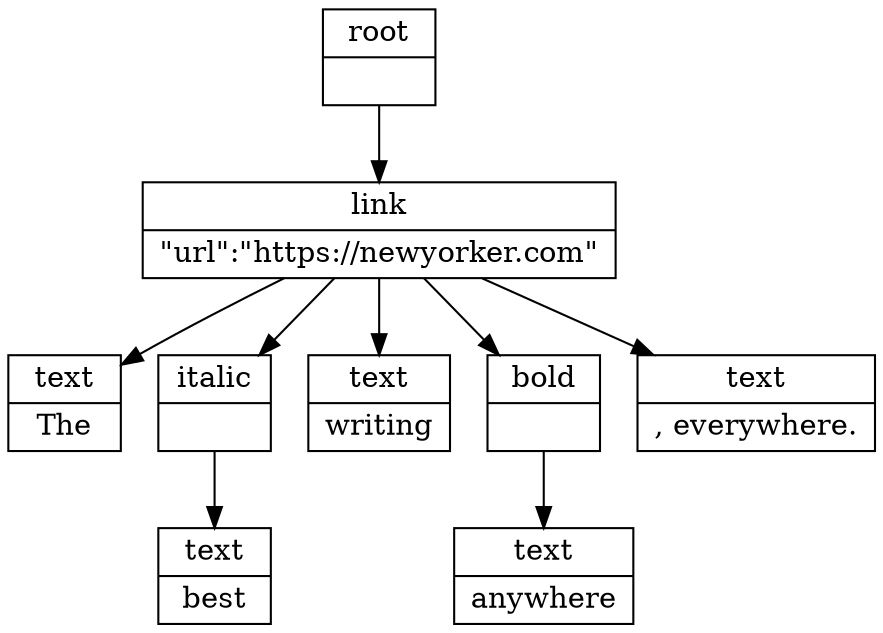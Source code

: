 digraph atjson{
  node [shape=record];
  root1 [label="{root|{}}"];
  link2 [label="{link|{\"url\":\"https://newyorker.com\"}}"];
  text3 [label="{text|The }"];
  italic4 [label="{italic|{}}"];
  text5 [label="{text|best}"];
  text6 [label="{text| writing }"];
  bold7 [label="{bold|{}}"];
  text8 [label="{text|anywhere}"];
  text9 [label="{text|, everywhere.}"];
  link2 -> text3;
  italic4 -> text5;
  link2 -> italic4;
  link2 -> text6;
  bold7 -> text8;
  link2 -> bold7;
  link2 -> text9;
  root1 -> link2;
}